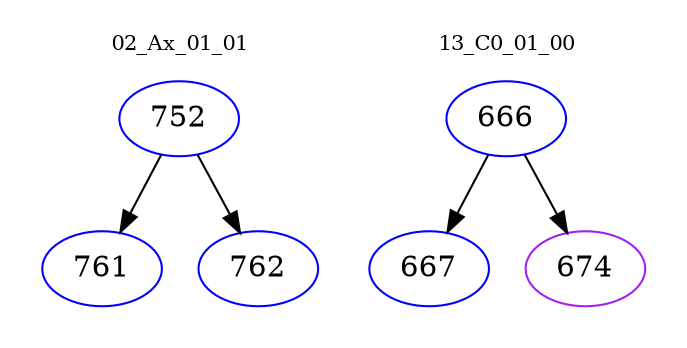 digraph{
subgraph cluster_0 {
color = white
label = "02_Ax_01_01";
fontsize=10;
T0_752 [label="752", color="blue"]
T0_752 -> T0_761 [color="black"]
T0_761 [label="761", color="blue"]
T0_752 -> T0_762 [color="black"]
T0_762 [label="762", color="blue"]
}
subgraph cluster_1 {
color = white
label = "13_C0_01_00";
fontsize=10;
T1_666 [label="666", color="blue"]
T1_666 -> T1_667 [color="black"]
T1_667 [label="667", color="blue"]
T1_666 -> T1_674 [color="black"]
T1_674 [label="674", color="purple"]
}
}
